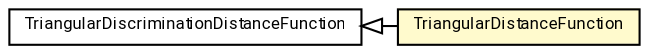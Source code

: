 #!/usr/local/bin/dot
#
# Class diagram 
# Generated by UMLGraph version R5_7_2-60-g0e99a6 (http://www.spinellis.gr/umlgraph/)
#

digraph G {
	graph [fontnames="svg"]
	edge [fontname="Roboto",fontsize=7,labelfontname="Roboto",labelfontsize=7,color="black"];
	node [fontname="Roboto",fontcolor="black",fontsize=8,shape=plaintext,margin=0,width=0,height=0];
	nodesep=0.15;
	ranksep=0.25;
	rankdir=LR;
	// de.lmu.ifi.dbs.elki.distance.distancefunction.probabilistic.TriangularDiscriminationDistanceFunction
	c10347161 [label=<<table title="de.lmu.ifi.dbs.elki.distance.distancefunction.probabilistic.TriangularDiscriminationDistanceFunction" border="0" cellborder="1" cellspacing="0" cellpadding="2" href="TriangularDiscriminationDistanceFunction.html" target="_parent">
		<tr><td><table border="0" cellspacing="0" cellpadding="1">
		<tr><td align="center" balign="center"> <font face="Roboto">TriangularDiscriminationDistanceFunction</font> </td></tr>
		</table></td></tr>
		</table>>, URL="TriangularDiscriminationDistanceFunction.html"];
	// de.lmu.ifi.dbs.elki.distance.distancefunction.probabilistic.TriangularDistanceFunction
	c10347165 [label=<<table title="de.lmu.ifi.dbs.elki.distance.distancefunction.probabilistic.TriangularDistanceFunction" border="0" cellborder="1" cellspacing="0" cellpadding="2" bgcolor="lemonChiffon" href="TriangularDistanceFunction.html" target="_parent">
		<tr><td><table border="0" cellspacing="0" cellpadding="1">
		<tr><td align="center" balign="center"> <font face="Roboto">TriangularDistanceFunction</font> </td></tr>
		</table></td></tr>
		</table>>, URL="TriangularDistanceFunction.html"];
	// de.lmu.ifi.dbs.elki.distance.distancefunction.probabilistic.TriangularDistanceFunction extends de.lmu.ifi.dbs.elki.distance.distancefunction.probabilistic.TriangularDiscriminationDistanceFunction
	c10347161 -> c10347165 [arrowtail=empty,dir=back,weight=10];
}

